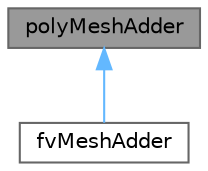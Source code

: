 digraph "polyMeshAdder"
{
 // LATEX_PDF_SIZE
  bgcolor="transparent";
  edge [fontname=Helvetica,fontsize=10,labelfontname=Helvetica,labelfontsize=10];
  node [fontname=Helvetica,fontsize=10,shape=box,height=0.2,width=0.4];
  Node1 [id="Node000001",label="polyMeshAdder",height=0.2,width=0.4,color="gray40", fillcolor="grey60", style="filled", fontcolor="black",tooltip="Adds two meshes without using any polyMesh morphing."];
  Node1 -> Node2 [id="edge1_Node000001_Node000002",dir="back",color="steelblue1",style="solid",tooltip=" "];
  Node2 [id="Node000002",label="fvMeshAdder",height=0.2,width=0.4,color="gray40", fillcolor="white", style="filled",URL="$classFoam_1_1fvMeshAdder.html",tooltip="Adds two fvMeshes without using any polyMesh morphing. Uses polyMeshAdder."];
}
